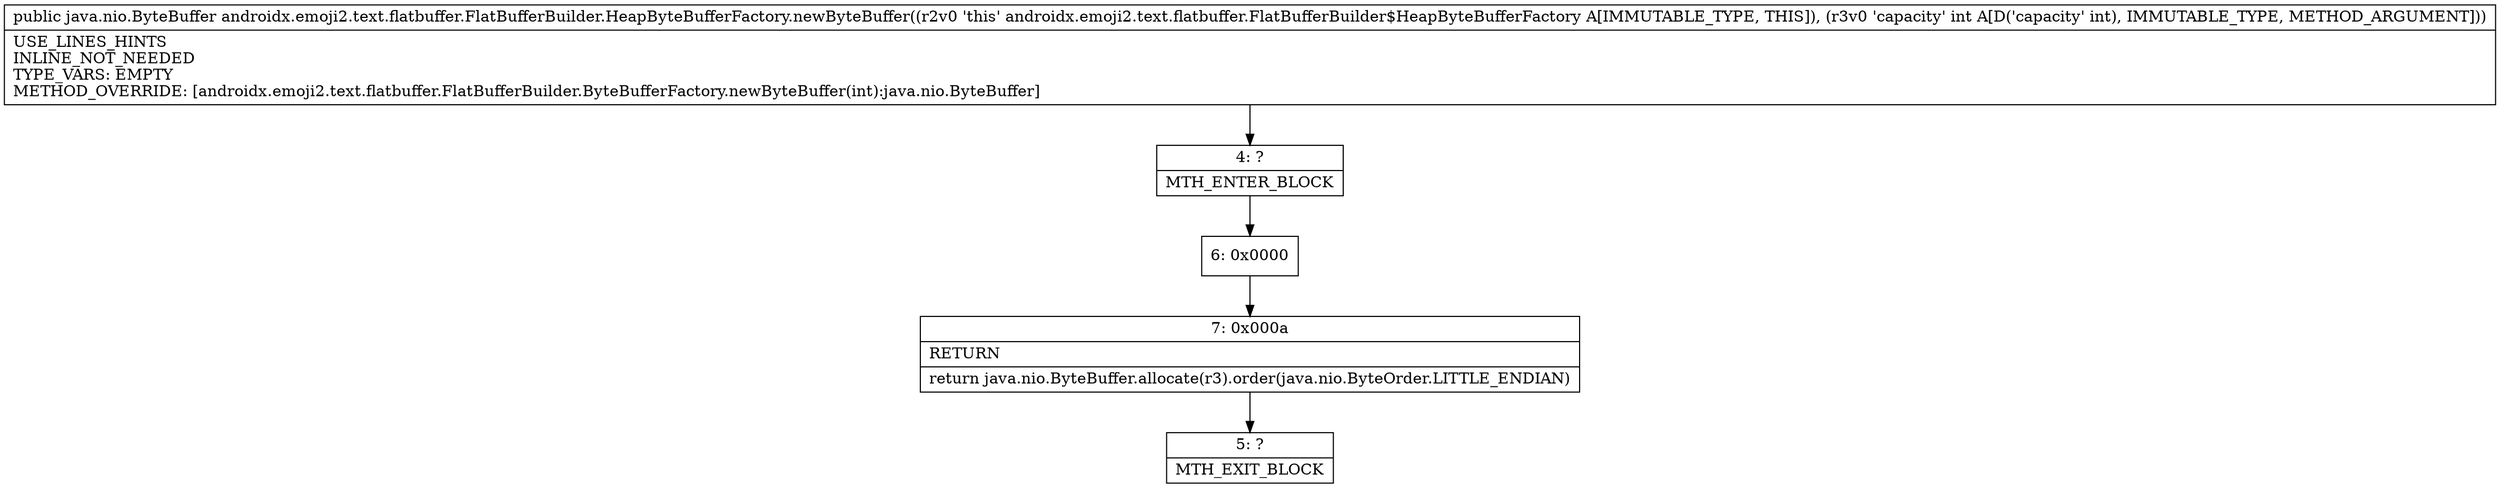 digraph "CFG forandroidx.emoji2.text.flatbuffer.FlatBufferBuilder.HeapByteBufferFactory.newByteBuffer(I)Ljava\/nio\/ByteBuffer;" {
Node_4 [shape=record,label="{4\:\ ?|MTH_ENTER_BLOCK\l}"];
Node_6 [shape=record,label="{6\:\ 0x0000}"];
Node_7 [shape=record,label="{7\:\ 0x000a|RETURN\l|return java.nio.ByteBuffer.allocate(r3).order(java.nio.ByteOrder.LITTLE_ENDIAN)\l}"];
Node_5 [shape=record,label="{5\:\ ?|MTH_EXIT_BLOCK\l}"];
MethodNode[shape=record,label="{public java.nio.ByteBuffer androidx.emoji2.text.flatbuffer.FlatBufferBuilder.HeapByteBufferFactory.newByteBuffer((r2v0 'this' androidx.emoji2.text.flatbuffer.FlatBufferBuilder$HeapByteBufferFactory A[IMMUTABLE_TYPE, THIS]), (r3v0 'capacity' int A[D('capacity' int), IMMUTABLE_TYPE, METHOD_ARGUMENT]))  | USE_LINES_HINTS\lINLINE_NOT_NEEDED\lTYPE_VARS: EMPTY\lMETHOD_OVERRIDE: [androidx.emoji2.text.flatbuffer.FlatBufferBuilder.ByteBufferFactory.newByteBuffer(int):java.nio.ByteBuffer]\l}"];
MethodNode -> Node_4;Node_4 -> Node_6;
Node_6 -> Node_7;
Node_7 -> Node_5;
}

